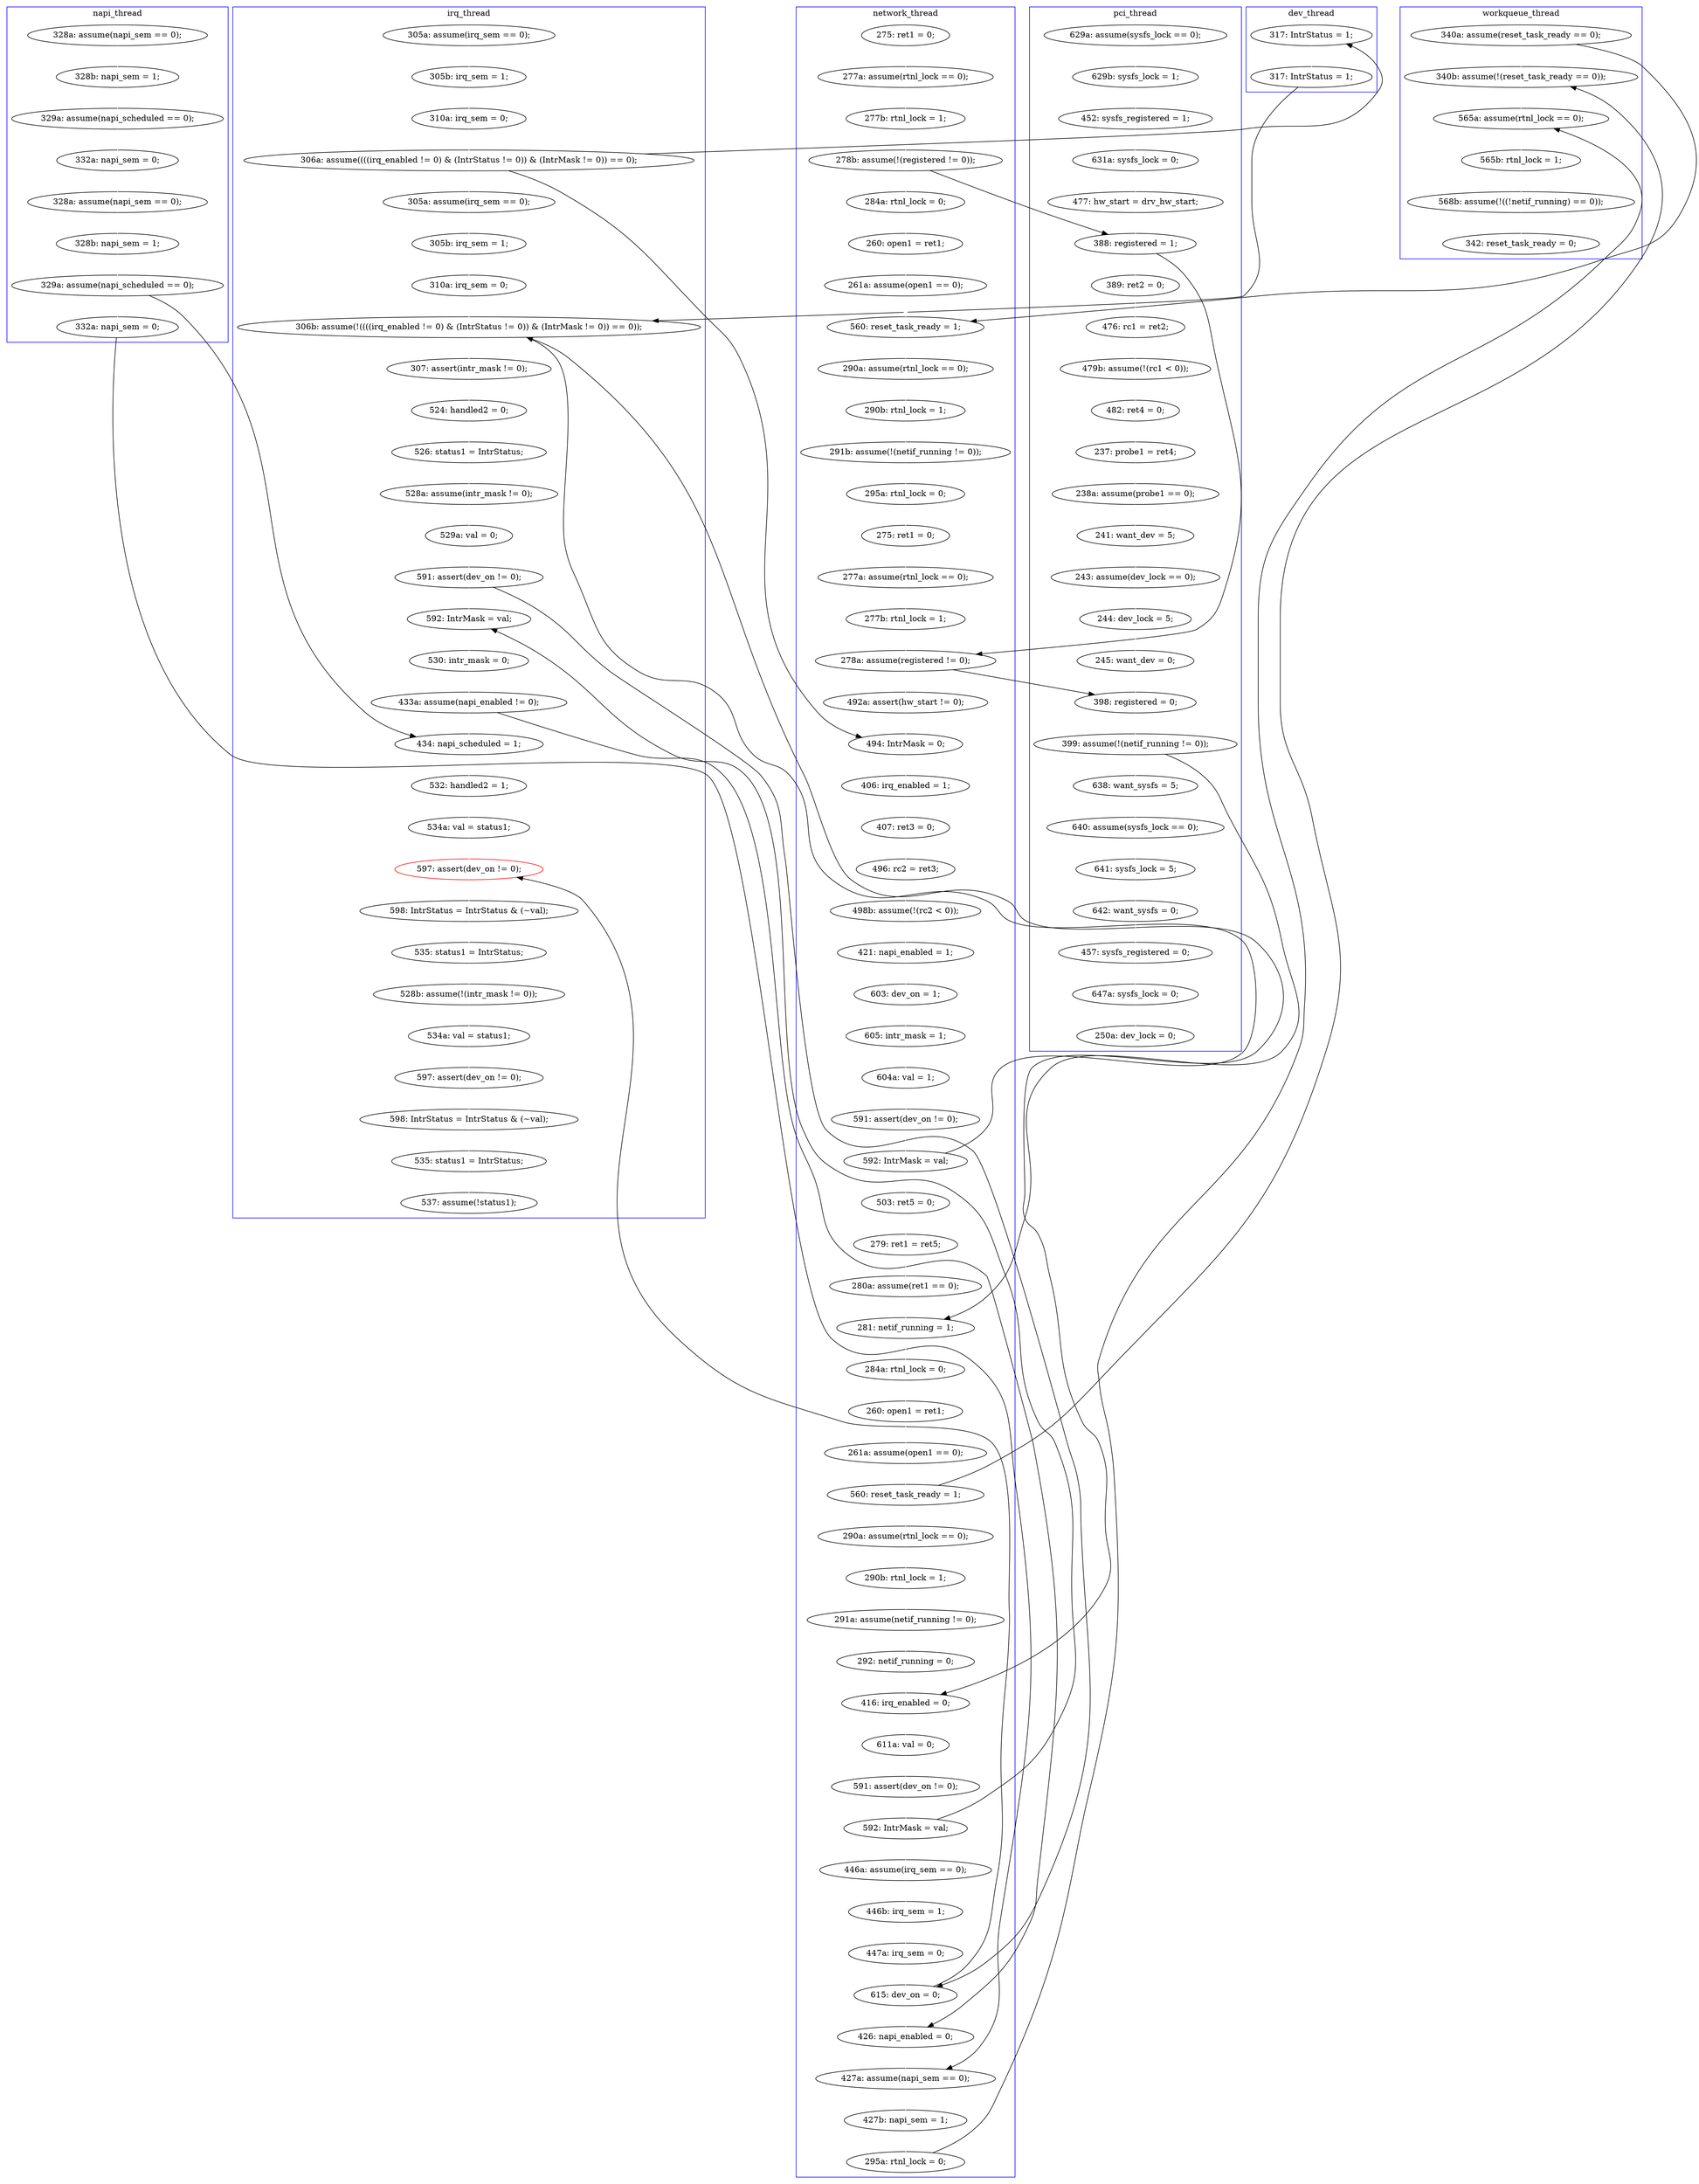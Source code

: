 digraph Counterexample {
	234 -> 236 [color = white, style = solid]
	28 -> 30 [color = white, style = solid]
	142 -> 143 [color = white, style = solid]
	157 -> 161 [color = white, style = solid]
	33 -> 55 [color = white, style = solid]
	252 -> 262 [color = black, style = solid, constraint = false]
	224 -> 230 [color = white, style = solid]
	167 -> 168 [color = white, style = solid]
	44 -> 63 [color = black, style = solid, constraint = false]
	161 -> 167 [color = white, style = solid]
	263 -> 264 [color = white, style = solid]
	88 -> 253 [color = black, style = solid, constraint = false]
	150 -> 153 [color = white, style = solid]
	68 -> 69 [color = white, style = solid]
	30 -> 31 [color = white, style = solid]
	187 -> 188 [color = black, style = solid, constraint = false]
	252 -> 253 [color = white, style = solid]
	269 -> 271 [color = white, style = solid]
	124 -> 131 [color = white, style = solid]
	188 -> 189 [color = white, style = solid]
	91 -> 94 [color = white, style = solid]
	204 -> 212 [color = white, style = solid]
	220 -> 221 [color = white, style = solid]
	33 -> 103 [color = black, style = solid, constraint = false]
	241 -> 244 [color = white, style = solid]
	148 -> 149 [color = white, style = solid]
	31 -> 33 [color = white, style = solid]
	96 -> 98 [color = white, style = solid]
	131 -> 134 [color = white, style = solid]
	248 -> 254 [color = white, style = solid]
	221 -> 223 [color = white, style = solid]
	105 -> 108 [color = white, style = solid]
	216 -> 238 [color = white, style = solid]
	132 -> 176 [color = white, style = solid]
	118 -> 119 [color = white, style = solid]
	143 -> 148 [color = white, style = solid]
	175 -> 186 [color = white, style = solid]
	187 -> 195 [color = white, style = solid]
	169 -> 170 [color = white, style = solid]
	44 -> 280 [color = white, style = solid]
	256 -> 257 [color = white, style = solid]
	215 -> 280 [color = black, style = solid, constraint = false]
	210 -> 215 [color = white, style = solid]
	270 -> 293 [color = black, style = solid, constraint = false]
	186 -> 187 [color = white, style = solid]
	203 -> 207 [color = white, style = solid]
	137 -> 142 [color = white, style = solid]
	215 -> 220 [color = white, style = solid]
	262 -> 263 [color = white, style = solid]
	254 -> 262 [color = white, style = solid]
	86 -> 88 [color = white, style = solid]
	196 -> 199 [color = white, style = solid]
	112 -> 115 [color = white, style = solid]
	274 -> 277 [color = white, style = solid]
	59 -> 63 [color = white, style = solid]
	244 -> 252 [color = white, style = solid]
	212 -> 216 [color = white, style = solid]
	117 -> 118 [color = white, style = solid]
	103 -> 137 [color = black, style = solid, constraint = false]
	74 -> 75 [color = white, style = solid]
	280 -> 293 [color = white, style = solid]
	149 -> 150 [color = white, style = solid]
	237 -> 241 [color = black, style = solid, constraint = false]
	168 -> 169 [color = white, style = solid]
	119 -> 157 [color = white, style = solid]
	160 -> 173 [color = white, style = solid]
	254 -> 269 [color = black, style = solid, constraint = false]
	47 -> 143 [color = black, style = solid, constraint = false]
	88 -> 180 [color = white, style = solid]
	90 -> 91 [color = white, style = solid]
	246 -> 248 [color = white, style = solid]
	230 -> 234 [color = white, style = solid]
	188 -> 230 [color = black, style = solid, constraint = false]
	104 -> 105 [color = white, style = solid]
	108 -> 109 [color = white, style = solid]
	47 -> 159 [color = white, style = solid]
	153 -> 156 [color = white, style = solid]
	98 -> 103 [color = white, style = solid]
	156 -> 171 [color = white, style = solid]
	238 -> 254 [color = black, style = solid, constraint = false]
	199 -> 202 [color = white, style = solid]
	264 -> 270 [color = white, style = solid]
	277 -> 289 [color = white, style = solid]
	289 -> 291 [color = white, style = solid]
	271 -> 274 [color = white, style = solid]
	56 -> 59 [color = white, style = solid]
	37 -> 38 [color = white, style = solid]
	134 -> 135 [color = white, style = solid]
	236 -> 237 [color = white, style = solid]
	159 -> 160 [color = white, style = solid]
	161 -> 202 [color = black, style = solid, constraint = false]
	63 -> 68 [color = white, style = solid]
	103 -> 104 [color = white, style = solid]
	38 -> 42 [color = white, style = solid]
	201 -> 204 [color = white, style = solid]
	77 -> 83 [color = white, style = solid]
	273 -> 298 [color = white, style = solid]
	300 -> 301 [color = white, style = solid]
	180 -> 263 [color = black, style = solid, constraint = false]
	291 -> 292 [color = white, style = solid]
	85 -> 86 [color = white, style = solid]
	137 -> 157 [color = black, style = solid, constraint = false]
	71 -> 124 [color = white, style = solid]
	195 -> 196 [color = white, style = solid]
	47 -> 132 [color = black, style = solid, constraint = false]
	109 -> 112 [color = white, style = solid]
	293 -> 294 [color = white, style = solid]
	202 -> 203 [color = white, style = solid]
	55 -> 56 [color = white, style = solid]
	69 -> 71 [color = white, style = solid]
	173 -> 188 [color = white, style = solid]
	292 -> 300 [color = white, style = solid]
	83 -> 85 [color = white, style = solid]
	296 -> 307 [color = white, style = solid]
	223 -> 224 [color = white, style = solid]
	75 -> 77 [color = white, style = solid]
	42 -> 47 [color = white, style = solid]
	294 -> 296 [color = white, style = solid]
	257 -> 269 [color = white, style = solid]
	170 -> 258 [color = white, style = solid]
	172 -> 175 [color = white, style = solid]
	207 -> 210 [color = white, style = solid]
	171 -> 172 [color = white, style = solid]
	189 -> 201 [color = white, style = solid]
	135 -> 137 [color = white, style = solid]
	237 -> 245 [color = white, style = solid]
	94 -> 96 [color = white, style = solid]
	238 -> 241 [color = white, style = solid]
	258 -> 273 [color = white, style = solid]
	245 -> 246 [color = white, style = solid]
	115 -> 116 [color = white, style = solid]
	176 -> 188 [color = black, style = solid, constraint = false]
	116 -> 117 [color = white, style = solid]
	253 -> 256 [color = white, style = solid]
	subgraph cluster7 {
		label = dev_thread
		color = blue
		132  [label = "317: IntrStatus = 1;"]
		176  [label = "317: IntrStatus = 1;"]
	}
	subgraph cluster4 {
		label = napi_thread
		color = blue
		85  [label = "328a: assume(napi_sem == 0);"]
		180  [label = "332a: napi_sem = 0;"]
		77  [label = "329a: assume(napi_scheduled == 0);"]
		88  [label = "329a: assume(napi_scheduled == 0);"]
		83  [label = "332a: napi_sem = 0;"]
		74  [label = "328a: assume(napi_sem == 0);"]
		86  [label = "328b: napi_sem = 1;"]
		75  [label = "328b: napi_sem = 1;"]
	}
	subgraph cluster3 {
		label = irq_thread
		color = blue
		271  [label = "598: IntrStatus = IntrStatus & (~val);"]
		160  [label = "305b: irq_sem = 1;"]
		241  [label = "592: IntrMask = val;"]
		244  [label = "530: intr_mask = 0;"]
		289  [label = "534a: val = status1;"]
		38  [label = "305b: irq_sem = 1;"]
		204  [label = "526: status1 = IntrStatus;"]
		173  [label = "310a: irq_sem = 0;"]
		252  [label = "433a: assume(napi_enabled != 0);"]
		301  [label = "537: assume(!status1);"]
		212  [label = "528a: assume(intr_mask != 0);"]
		37  [label = "305a: assume(irq_sem == 0);"]
		256  [label = "532: handled2 = 1;"]
		291  [label = "597: assert(dev_on != 0);"]
		238  [label = "591: assert(dev_on != 0);"]
		253  [label = "434: napi_scheduled = 1;"]
		292  [label = "598: IntrStatus = IntrStatus & (~val);"]
		300  [label = "535: status1 = IntrStatus;"]
		159  [label = "305a: assume(irq_sem == 0);"]
		277  [label = "528b: assume(!(intr_mask != 0));"]
		189  [label = "307: assert(intr_mask != 0);"]
		269  [label = "597: assert(dev_on != 0);", color = red]
		42  [label = "310a: irq_sem = 0;"]
		188  [label = "306b: assume(!((((irq_enabled != 0) & (IntrStatus != 0)) & (IntrMask != 0)) == 0));"]
		257  [label = "534a: val = status1;"]
		274  [label = "535: status1 = IntrStatus;"]
		216  [label = "529a: val = 0;"]
		201  [label = "524: handled2 = 0;"]
		47  [label = "306a: assume((((irq_enabled != 0) & (IntrStatus != 0)) & (IntrMask != 0)) == 0);"]
	}
	subgraph cluster5 {
		label = workqueue_thread
		color = blue
		293  [label = "565a: assume(rtnl_lock == 0);"]
		44  [label = "340a: assume(reset_task_ready == 0);"]
		280  [label = "340b: assume(!(reset_task_ready == 0));"]
		307  [label = "342: reset_task_ready = 0;"]
		294  [label = "565b: rtnl_lock = 1;"]
		296  [label = "568b: assume(!((!netif_running) == 0));"]
	}
	subgraph cluster2 {
		label = network_thread
		color = blue
		131  [label = "275: ret1 = 0;"]
		248  [label = "447a: irq_sem = 0;"]
		142  [label = "492a: assert(hw_start != 0);"]
		237  [label = "592: IntrMask = val;"]
		202  [label = "281: netif_running = 1;"]
		221  [label = "290b: rtnl_lock = 1;"]
		196  [label = "279: ret1 = ret5;"]
		63  [label = "560: reset_task_ready = 1;"]
		246  [label = "446b: irq_sem = 1;"]
		143  [label = "494: IntrMask = 0;"]
		172  [label = "605: intr_mask = 1;"]
		270  [label = "295a: rtnl_lock = 0;"]
		71  [label = "291b: assume(!(netif_running != 0));"]
		234  [label = "611a: val = 0;"]
		186  [label = "591: assert(dev_on != 0);"]
		59  [label = "261a: assume(open1 == 0);"]
		156  [label = "421: napi_enabled = 1;"]
		31  [label = "277b: rtnl_lock = 1;"]
		195  [label = "503: ret5 = 0;"]
		28  [label = "275: ret1 = 0;"]
		68  [label = "290a: assume(rtnl_lock == 0);"]
		187  [label = "592: IntrMask = val;"]
		69  [label = "290b: rtnl_lock = 1;"]
		264  [label = "427b: napi_sem = 1;"]
		153  [label = "498b: assume(!(rc2 < 0));"]
		210  [label = "261a: assume(open1 == 0);"]
		150  [label = "496: rc2 = ret3;"]
		262  [label = "426: napi_enabled = 0;"]
		230  [label = "416: irq_enabled = 0;"]
		56  [label = "260: open1 = ret1;"]
		263  [label = "427a: assume(napi_sem == 0);"]
		30  [label = "277a: assume(rtnl_lock == 0);"]
		245  [label = "446a: assume(irq_sem == 0);"]
		33  [label = "278b: assume(!(registered != 0));"]
		223  [label = "291a: assume(netif_running != 0);"]
		220  [label = "290a: assume(rtnl_lock == 0);"]
		148  [label = "406: irq_enabled = 1;"]
		236  [label = "591: assert(dev_on != 0);"]
		171  [label = "603: dev_on = 1;"]
		199  [label = "280a: assume(ret1 == 0);"]
		55  [label = "284a: rtnl_lock = 0;"]
		137  [label = "278a: assume(registered != 0);"]
		134  [label = "277a: assume(rtnl_lock == 0);"]
		149  [label = "407: ret3 = 0;"]
		254  [label = "615: dev_on = 0;"]
		215  [label = "560: reset_task_ready = 1;"]
		135  [label = "277b: rtnl_lock = 1;"]
		224  [label = "292: netif_running = 0;"]
		203  [label = "284a: rtnl_lock = 0;"]
		124  [label = "295a: rtnl_lock = 0;"]
		175  [label = "604a: val = 1;"]
		207  [label = "260: open1 = ret1;"]
	}
	subgraph cluster1 {
		label = pci_thread
		color = blue
		104  [label = "389: ret2 = 0;"]
		273  [label = "647a: sysfs_lock = 0;"]
		161  [label = "399: assume(!(netif_running != 0));"]
		98  [label = "477: hw_start = drv_hw_start;"]
		112  [label = "237: probe1 = ret4;"]
		108  [label = "479b: assume(!(rc1 < 0));"]
		157  [label = "398: registered = 0;"]
		168  [label = "640: assume(sysfs_lock == 0);"]
		96  [label = "631a: sysfs_lock = 0;"]
		119  [label = "245: want_dev = 0;"]
		167  [label = "638: want_sysfs = 5;"]
		109  [label = "482: ret4 = 0;"]
		169  [label = "641: sysfs_lock = 5;"]
		105  [label = "476: rc1 = ret2;"]
		298  [label = "250a: dev_lock = 0;"]
		90  [label = "629a: assume(sysfs_lock == 0);"]
		91  [label = "629b: sysfs_lock = 1;"]
		117  [label = "243: assume(dev_lock == 0);"]
		103  [label = "388: registered = 1;"]
		116  [label = "241: want_dev = 5;"]
		94  [label = "452: sysfs_registered = 1;"]
		170  [label = "642: want_sysfs = 0;"]
		115  [label = "238a: assume(probe1 == 0);"]
		118  [label = "244: dev_lock = 5;"]
		258  [label = "457: sysfs_registered = 0;"]
	}
}